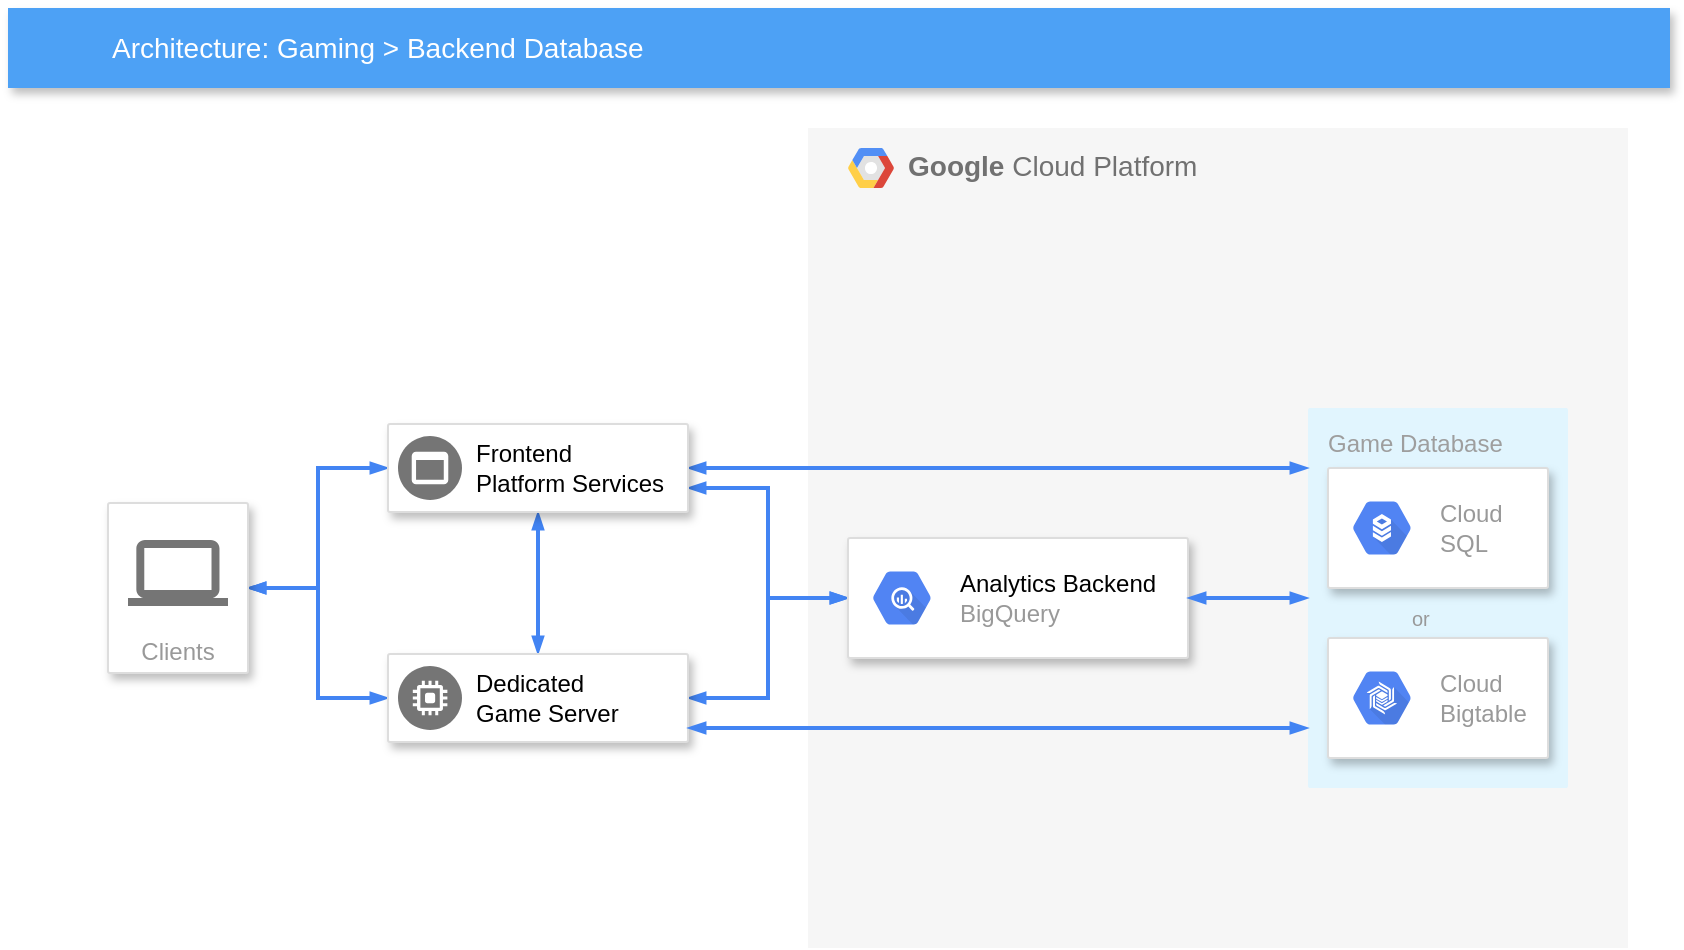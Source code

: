 <mxfile version="14.3.1" type="github" pages="2">
  <diagram id="f106602c-feb2-e66a-4537-3a34d633f6aa" name="Page-1">
    <mxGraphModel dx="1422" dy="786" grid="1" gridSize="10" guides="1" tooltips="1" connect="1" arrows="1" fold="1" page="1" pageScale="1" pageWidth="1169" pageHeight="827" background="#ffffff" math="0" shadow="0">
      <root>
        <mxCell id="0" />
        <mxCell id="1" parent="0" />
        <mxCell id="14" value="&lt;b&gt;Google &lt;/b&gt;Cloud Platform" style="fillColor=#F6F6F6;strokeColor=none;shadow=0;gradientColor=none;fontSize=14;align=left;spacing=10;fontColor=#717171;9E9E9E;verticalAlign=top;spacingTop=-4;fontStyle=0;spacingLeft=40;html=1;" parent="1" vertex="1">
          <mxGeometry x="569" y="100" width="410" height="410" as="geometry" />
        </mxCell>
        <mxCell id="15" value="" style="shape=mxgraph.gcp2.google_cloud_platform;fillColor=#F6F6F6;strokeColor=none;shadow=0;gradientColor=none;" parent="14" vertex="1">
          <mxGeometry width="23" height="20" relative="1" as="geometry">
            <mxPoint x="20" y="10" as="offset" />
          </mxGeometry>
        </mxCell>
        <mxCell id="511" value="Game Database" style="rounded=1;absoluteArcSize=1;arcSize=2;html=1;strokeColor=none;gradientColor=none;shadow=0;dashed=0;strokeColor=none;fontSize=12;fontColor=#9E9E9E;align=left;verticalAlign=top;spacing=10;spacingTop=-4;fillColor=#E1F5FE;" parent="1" vertex="1">
          <mxGeometry x="819" y="240" width="130" height="190" as="geometry" />
        </mxCell>
        <mxCell id="2" value="Architecture: Gaming &amp;gt; Backend Database" style="fillColor=#4DA1F5;strokeColor=none;shadow=1;gradientColor=none;fontSize=14;align=left;spacingLeft=50;fontColor=#ffffff;html=1;" parent="1" vertex="1">
          <mxGeometry x="169" y="40" width="831" height="40" as="geometry" />
        </mxCell>
        <mxCell id="507" style="edgeStyle=orthogonalEdgeStyle;rounded=0;html=1;labelBackgroundColor=none;startArrow=blockThin;startFill=1;endArrow=blockThin;endFill=1;jettySize=auto;orthogonalLoop=1;strokeColor=#4284F3;strokeWidth=2;fontSize=10;fontColor=#999999;align=center;dashed=0;endSize=4;startSize=4;" parent="1" source="495" target="497" edge="1">
          <mxGeometry relative="1" as="geometry" />
        </mxCell>
        <mxCell id="508" style="edgeStyle=orthogonalEdgeStyle;rounded=0;html=1;labelBackgroundColor=none;startArrow=blockThin;startFill=1;endArrow=blockThin;endFill=1;jettySize=auto;orthogonalLoop=1;strokeColor=#4284F3;strokeWidth=2;fontSize=10;fontColor=#999999;align=center;dashed=0;endSize=4;startSize=4;" parent="1" source="495" target="499" edge="1">
          <mxGeometry relative="1" as="geometry" />
        </mxCell>
        <mxCell id="495" value="Clients" style="strokeColor=#dddddd;fillColor=#ffffff;shadow=1;strokeWidth=1;rounded=1;absoluteArcSize=1;arcSize=2;labelPosition=center;verticalLabelPosition=middle;align=center;verticalAlign=bottom;spacingLeft=0;fontColor=#999999;fontSize=12;whiteSpace=wrap;spacingBottom=2;html=1;" parent="1" vertex="1">
          <mxGeometry x="219" y="287.5" width="70" height="85" as="geometry" />
        </mxCell>
        <mxCell id="496" value="" style="dashed=0;connectable=0;html=1;fillColor=#757575;strokeColor=none;shape=mxgraph.gcp2.laptop;part=1;" parent="495" vertex="1">
          <mxGeometry x="0.5" width="50" height="33" relative="1" as="geometry">
            <mxPoint x="-25" y="18.5" as="offset" />
          </mxGeometry>
        </mxCell>
        <mxCell id="509" style="edgeStyle=orthogonalEdgeStyle;rounded=0;html=1;labelBackgroundColor=none;startArrow=blockThin;startFill=1;endArrow=blockThin;endFill=1;jettySize=auto;orthogonalLoop=1;strokeColor=#4284F3;strokeWidth=2;fontSize=10;fontColor=#999999;align=center;dashed=0;endSize=4;startSize=4;" parent="1" source="497" target="499" edge="1">
          <mxGeometry relative="1" as="geometry" />
        </mxCell>
        <mxCell id="510" style="edgeStyle=orthogonalEdgeStyle;rounded=0;html=1;labelBackgroundColor=none;startArrow=blockThin;startFill=1;endArrow=blockThin;endFill=1;jettySize=auto;orthogonalLoop=1;strokeColor=#4284F3;strokeWidth=2;fontSize=10;fontColor=#999999;align=center;dashed=0;endSize=4;startSize=4;" parent="1" source="497" target="511" edge="1">
          <mxGeometry relative="1" as="geometry">
            <mxPoint x="699" y="270" as="targetPoint" />
            <Array as="points">
              <mxPoint x="729" y="270" />
              <mxPoint x="729" y="270" />
            </Array>
          </mxGeometry>
        </mxCell>
        <mxCell id="514" style="edgeStyle=orthogonalEdgeStyle;rounded=0;html=1;labelBackgroundColor=none;startArrow=blockThin;startFill=1;endArrow=blockThin;endFill=1;jettySize=auto;orthogonalLoop=1;strokeColor=#4284F3;strokeWidth=2;fontSize=10;fontColor=#999999;align=center;dashed=0;endSize=4;startSize=4;" parent="1" source="497" target="501" edge="1">
          <mxGeometry relative="1" as="geometry">
            <Array as="points">
              <mxPoint x="549" y="280" />
              <mxPoint x="549" y="335" />
            </Array>
          </mxGeometry>
        </mxCell>
        <mxCell id="497" value="" style="strokeColor=#dddddd;fillColor=#ffffff;shadow=1;strokeWidth=1;rounded=1;absoluteArcSize=1;arcSize=2;fontSize=10;fontColor=#999999;align=left;html=1;" parent="1" vertex="1">
          <mxGeometry x="359" y="248" width="150" height="44" as="geometry" />
        </mxCell>
        <mxCell id="498" value="Frontend&#xa;Platform Services" style="dashed=0;connectable=0;html=1;fillColor=#757575;strokeColor=none;shape=mxgraph.gcp2.frontend_platform_services;part=1;labelPosition=right;verticalLabelPosition=middle;align=left;verticalAlign=middle;spacingLeft=5;fontColor=#000000;fontSize=12;" parent="497" vertex="1">
          <mxGeometry y="0.5" width="32" height="32" relative="1" as="geometry">
            <mxPoint x="5" y="-16" as="offset" />
          </mxGeometry>
        </mxCell>
        <mxCell id="515" style="edgeStyle=orthogonalEdgeStyle;rounded=0;html=1;labelBackgroundColor=none;startArrow=blockThin;startFill=1;endArrow=blockThin;endFill=1;jettySize=auto;orthogonalLoop=1;strokeColor=#4284F3;strokeWidth=2;fontSize=10;fontColor=#999999;align=center;dashed=0;endSize=4;startSize=4;" parent="1" source="499" target="501" edge="1">
          <mxGeometry relative="1" as="geometry" />
        </mxCell>
        <mxCell id="499" value="" style="strokeColor=#dddddd;fillColor=#ffffff;shadow=1;strokeWidth=1;rounded=1;absoluteArcSize=1;arcSize=2;fontSize=10;fontColor=#999999;align=left;html=1;" parent="1" vertex="1">
          <mxGeometry x="359" y="363" width="150" height="44" as="geometry" />
        </mxCell>
        <mxCell id="500" value="Dedicated&#xa;Game Server" style="dashed=0;connectable=0;html=1;fillColor=#757575;strokeColor=none;shape=mxgraph.gcp2.dedicated_game_server;part=1;labelPosition=right;verticalLabelPosition=middle;align=left;verticalAlign=middle;spacingLeft=5;fontColor=#000000;fontSize=12;" parent="499" vertex="1">
          <mxGeometry y="0.5" width="32" height="32" relative="1" as="geometry">
            <mxPoint x="5" y="-16" as="offset" />
          </mxGeometry>
        </mxCell>
        <mxCell id="501" value="" style="strokeColor=#dddddd;fillColor=#ffffff;shadow=1;strokeWidth=1;rounded=1;absoluteArcSize=1;arcSize=2;fontSize=10;fontColor=#999999;align=left;html=1;" parent="1" vertex="1">
          <mxGeometry x="589" y="305" width="170" height="60" as="geometry" />
        </mxCell>
        <mxCell id="502" value="&lt;font color=&quot;#000000&quot;&gt;Analytics Backend&lt;/font&gt;&lt;br&gt;BigQuery" style="dashed=0;connectable=0;html=1;fillColor=#5184F3;strokeColor=none;shape=mxgraph.gcp2.hexIcon;prIcon=bigquery;part=1;labelPosition=right;verticalLabelPosition=middle;align=left;verticalAlign=middle;spacingLeft=5;fontColor=#999999;fontSize=12;" parent="501" vertex="1">
          <mxGeometry y="0.5" width="44" height="39" relative="1" as="geometry">
            <mxPoint x="5" y="-19.5" as="offset" />
          </mxGeometry>
        </mxCell>
        <mxCell id="503" value="" style="strokeColor=#dddddd;fillColor=#ffffff;shadow=1;strokeWidth=1;rounded=1;absoluteArcSize=1;arcSize=2;fontSize=10;fontColor=#999999;align=left;html=1;" parent="1" vertex="1">
          <mxGeometry x="829" y="270" width="110" height="60" as="geometry" />
        </mxCell>
        <mxCell id="504" value="Cloud&#xa;SQL" style="dashed=0;connectable=0;html=1;fillColor=#5184F3;strokeColor=none;shape=mxgraph.gcp2.hexIcon;prIcon=cloud_sql;part=1;labelPosition=right;verticalLabelPosition=middle;align=left;verticalAlign=middle;spacingLeft=5;fontColor=#999999;fontSize=12;" parent="503" vertex="1">
          <mxGeometry y="0.5" width="44" height="39" relative="1" as="geometry">
            <mxPoint x="5" y="-19.5" as="offset" />
          </mxGeometry>
        </mxCell>
        <mxCell id="505" value="" style="strokeColor=#dddddd;fillColor=#ffffff;shadow=1;strokeWidth=1;rounded=1;absoluteArcSize=1;arcSize=2;fontSize=10;fontColor=#999999;align=left;html=1;" parent="1" vertex="1">
          <mxGeometry x="829" y="355" width="110" height="60" as="geometry" />
        </mxCell>
        <mxCell id="506" value="Cloud&#xa;Bigtable" style="dashed=0;connectable=0;html=1;fillColor=#5184F3;strokeColor=none;shape=mxgraph.gcp2.hexIcon;prIcon=cloud_bigtable;part=1;labelPosition=right;verticalLabelPosition=middle;align=left;verticalAlign=middle;spacingLeft=5;fontColor=#999999;fontSize=12;" parent="505" vertex="1">
          <mxGeometry y="0.5" width="44" height="39" relative="1" as="geometry">
            <mxPoint x="5" y="-19.5" as="offset" />
          </mxGeometry>
        </mxCell>
        <mxCell id="512" style="edgeStyle=orthogonalEdgeStyle;rounded=0;html=1;labelBackgroundColor=none;startArrow=blockThin;startFill=1;endArrow=blockThin;endFill=1;jettySize=auto;orthogonalLoop=1;strokeColor=#4284F3;strokeWidth=2;fontSize=10;fontColor=#999999;align=center;dashed=0;endSize=4;startSize=4;" parent="1" source="511" target="501" edge="1">
          <mxGeometry relative="1" as="geometry" />
        </mxCell>
        <mxCell id="513" style="edgeStyle=orthogonalEdgeStyle;rounded=0;html=1;labelBackgroundColor=none;startArrow=blockThin;startFill=1;endArrow=blockThin;endFill=1;jettySize=auto;orthogonalLoop=1;strokeColor=#4284F3;strokeWidth=2;fontSize=10;fontColor=#999999;align=center;dashed=0;endSize=4;startSize=4;" parent="1" source="511" target="499" edge="1">
          <mxGeometry relative="1" as="geometry">
            <Array as="points">
              <mxPoint x="629" y="400" />
              <mxPoint x="629" y="400" />
            </Array>
          </mxGeometry>
        </mxCell>
        <mxCell id="516" value="or" style="text;html=1;resizable=0;points=[];autosize=1;align=left;verticalAlign=top;spacingTop=-4;fontSize=10;fontColor=#999999;" parent="1" vertex="1">
          <mxGeometry x="869" y="337" width="20" height="10" as="geometry" />
        </mxCell>
      </root>
    </mxGraphModel>
  </diagram>
  <diagram id="vyVSgMGvFt1MVXz2pwbB" name="Page-2">
    <mxGraphModel dx="1422" dy="786" grid="1" gridSize="10" guides="1" tooltips="1" connect="1" arrows="1" fold="1" page="1" pageScale="1" pageWidth="850" pageHeight="1100" math="0" shadow="0">
      <root>
        <mxCell id="CldPRtOqXNvqYxomUDuc-0" />
        <mxCell id="CldPRtOqXNvqYxomUDuc-1" parent="CldPRtOqXNvqYxomUDuc-0" />
        <mxCell id="CldPRtOqXNvqYxomUDuc-82" value="" style="rounded=1;whiteSpace=wrap;html=1;fillColor=#CCFFFF;" vertex="1" parent="CldPRtOqXNvqYxomUDuc-1">
          <mxGeometry x="660" y="140" width="170" height="480" as="geometry" />
        </mxCell>
        <mxCell id="CldPRtOqXNvqYxomUDuc-81" value="" style="rounded=1;whiteSpace=wrap;html=1;fillColor=#FFFFCC;" vertex="1" parent="CldPRtOqXNvqYxomUDuc-1">
          <mxGeometry x="370" y="140" width="270" height="480" as="geometry" />
        </mxCell>
        <mxCell id="CldPRtOqXNvqYxomUDuc-80" value="" style="rounded=1;whiteSpace=wrap;html=1;fillColor=#FFCCCC;" vertex="1" parent="CldPRtOqXNvqYxomUDuc-1">
          <mxGeometry x="10" y="140" width="340" height="480" as="geometry" />
        </mxCell>
        <mxCell id="CldPRtOqXNvqYxomUDuc-59" style="edgeStyle=none;rounded=0;orthogonalLoop=1;jettySize=auto;html=1;exitX=0.5;exitY=1;exitDx=0;exitDy=0;entryX=0.5;entryY=0.16;entryDx=0;entryDy=0;entryPerimeter=0;" edge="1" parent="CldPRtOqXNvqYxomUDuc-1" source="CldPRtOqXNvqYxomUDuc-26" target="CldPRtOqXNvqYxomUDuc-41">
          <mxGeometry relative="1" as="geometry">
            <mxPoint x="315" y="245.5" as="sourcePoint" />
          </mxGeometry>
        </mxCell>
        <mxCell id="CldPRtOqXNvqYxomUDuc-76" style="edgeStyle=none;rounded=0;orthogonalLoop=1;jettySize=auto;html=1;exitX=0.5;exitY=1;exitDx=0;exitDy=0;entryX=0.5;entryY=0.16;entryDx=0;entryDy=0;entryPerimeter=0;" edge="1" parent="CldPRtOqXNvqYxomUDuc-1" source="CldPRtOqXNvqYxomUDuc-26" target="CldPRtOqXNvqYxomUDuc-56">
          <mxGeometry relative="1" as="geometry">
            <mxPoint x="302.57" y="246.7" as="sourcePoint" />
          </mxGeometry>
        </mxCell>
        <mxCell id="CldPRtOqXNvqYxomUDuc-26" value="ArgoCD" style="shape=image;verticalLabelPosition=bottom;verticalAlign=top;imageAspect=0;image=https://encrypted-tbn0.gstatic.com/images?q=tbn:ANd9GcR3a6aiPQTJYZEojrWlDTWa2Y_LKHRuuL1jIA&amp;usqp=CAU" vertex="1" parent="CldPRtOqXNvqYxomUDuc-1">
          <mxGeometry x="210" y="180" width="100" height="65.5" as="geometry" />
        </mxCell>
        <mxCell id="CldPRtOqXNvqYxomUDuc-70" style="edgeStyle=none;rounded=0;orthogonalLoop=1;jettySize=auto;html=1;exitX=0.5;exitY=1;exitDx=0;exitDy=0;entryX=0.5;entryY=0.16;entryDx=0;entryDy=0;entryPerimeter=0;" edge="1" parent="CldPRtOqXNvqYxomUDuc-1" source="CldPRtOqXNvqYxomUDuc-37" target="CldPRtOqXNvqYxomUDuc-51">
          <mxGeometry relative="1" as="geometry" />
        </mxCell>
        <mxCell id="CldPRtOqXNvqYxomUDuc-71" style="edgeStyle=none;rounded=0;orthogonalLoop=1;jettySize=auto;html=1;exitX=0.5;exitY=1;exitDx=0;exitDy=0;entryX=0.5;entryY=0.16;entryDx=0;entryDy=0;entryPerimeter=0;" edge="1" parent="CldPRtOqXNvqYxomUDuc-1" source="CldPRtOqXNvqYxomUDuc-37" target="CldPRtOqXNvqYxomUDuc-38">
          <mxGeometry relative="1" as="geometry" />
        </mxCell>
        <mxCell id="CldPRtOqXNvqYxomUDuc-37" value="" style="shape=image;verticalLabelPosition=bottom;verticalAlign=top;imageAspect=0;image=https://upload.wikimedia.org/wikipedia/en/2/21/Kubeflow-logo.png" vertex="1" parent="CldPRtOqXNvqYxomUDuc-1">
          <mxGeometry x="720" y="175.5" width="70" height="69" as="geometry" />
        </mxCell>
        <mxCell id="CldPRtOqXNvqYxomUDuc-38" value="AI Platform" style="html=1;fillColor=#5184F3;strokeColor=none;verticalAlign=top;labelPosition=center;verticalLabelPosition=bottom;align=center;spacingTop=-6;fontSize=11;fontStyle=1;shape=mxgraph.gcp2.hexIcon;prIcon=cloud_machine_learning" vertex="1" parent="CldPRtOqXNvqYxomUDuc-1">
          <mxGeometry x="750" y="290.75" width="66" height="58.5" as="geometry" />
        </mxCell>
        <mxCell id="CldPRtOqXNvqYxomUDuc-77" style="edgeStyle=none;rounded=0;orthogonalLoop=1;jettySize=auto;html=1;exitX=0.5;exitY=0.84;exitDx=0;exitDy=0;exitPerimeter=0;entryX=0.5;entryY=0.16;entryDx=0;entryDy=0;entryPerimeter=0;" edge="1" parent="CldPRtOqXNvqYxomUDuc-1" source="CldPRtOqXNvqYxomUDuc-40" target="CldPRtOqXNvqYxomUDuc-54">
          <mxGeometry relative="1" as="geometry" />
        </mxCell>
        <mxCell id="CldPRtOqXNvqYxomUDuc-40" value="Cloud Run" style="html=1;fillColor=#5184F3;strokeColor=none;verticalAlign=top;labelPosition=center;verticalLabelPosition=bottom;align=center;spacingTop=-6;fontSize=11;fontStyle=1;shape=mxgraph.gcp2.hexIcon;prIcon=cloud_run" vertex="1" parent="CldPRtOqXNvqYxomUDuc-1">
          <mxGeometry x="150" y="411" width="66" height="58.5" as="geometry" />
        </mxCell>
        <mxCell id="CldPRtOqXNvqYxomUDuc-41" value="Kubernetes&#xa;Engine" style="html=1;fillColor=#5184F3;strokeColor=none;verticalAlign=top;labelPosition=center;verticalLabelPosition=bottom;align=center;spacingTop=-6;fontSize=11;fontStyle=1;shape=mxgraph.gcp2.hexIcon;prIcon=container_engine" vertex="1" parent="CldPRtOqXNvqYxomUDuc-1">
          <mxGeometry x="280" y="290.75" width="66" height="58.5" as="geometry" />
        </mxCell>
        <mxCell id="CldPRtOqXNvqYxomUDuc-79" style="edgeStyle=none;rounded=0;orthogonalLoop=1;jettySize=auto;html=1;exitX=0.5;exitY=0.84;exitDx=0;exitDy=0;exitPerimeter=0;" edge="1" parent="CldPRtOqXNvqYxomUDuc-1" source="CldPRtOqXNvqYxomUDuc-42">
          <mxGeometry relative="1" as="geometry">
            <mxPoint x="180" y="540" as="targetPoint" />
          </mxGeometry>
        </mxCell>
        <mxCell id="CldPRtOqXNvqYxomUDuc-42" value="Cloud&#xa;Functions" style="html=1;fillColor=#5184F3;strokeColor=none;verticalAlign=top;labelPosition=center;verticalLabelPosition=bottom;align=center;spacingTop=-6;fontSize=11;fontStyle=1;shape=mxgraph.gcp2.hexIcon;prIcon=cloud_functions" vertex="1" parent="CldPRtOqXNvqYxomUDuc-1">
          <mxGeometry x="206" y="411" width="66" height="58.5" as="geometry" />
        </mxCell>
        <mxCell id="CldPRtOqXNvqYxomUDuc-78" style="edgeStyle=none;rounded=0;orthogonalLoop=1;jettySize=auto;html=1;exitX=0.5;exitY=0.84;exitDx=0;exitDy=0;exitPerimeter=0;entryX=0.5;entryY=0.16;entryDx=0;entryDy=0;entryPerimeter=0;" edge="1" parent="CldPRtOqXNvqYxomUDuc-1" source="CldPRtOqXNvqYxomUDuc-43" target="CldPRtOqXNvqYxomUDuc-54">
          <mxGeometry relative="1" as="geometry" />
        </mxCell>
        <mxCell id="CldPRtOqXNvqYxomUDuc-43" value="App&#xa;Engine" style="html=1;fillColor=#5184F3;strokeColor=none;verticalAlign=top;labelPosition=center;verticalLabelPosition=bottom;align=center;spacingTop=-6;fontSize=11;fontStyle=1;shape=mxgraph.gcp2.hexIcon;prIcon=app_engine" vertex="1" parent="CldPRtOqXNvqYxomUDuc-1">
          <mxGeometry x="84" y="411" width="66" height="58.5" as="geometry" />
        </mxCell>
        <mxCell id="CldPRtOqXNvqYxomUDuc-65" style="edgeStyle=none;rounded=0;orthogonalLoop=1;jettySize=auto;html=1;exitX=0.5;exitY=0.84;exitDx=0;exitDy=0;exitPerimeter=0;entryX=0.5;entryY=0.16;entryDx=0;entryDy=0;entryPerimeter=0;" edge="1" parent="CldPRtOqXNvqYxomUDuc-1" source="CldPRtOqXNvqYxomUDuc-44" target="CldPRtOqXNvqYxomUDuc-53">
          <mxGeometry relative="1" as="geometry" />
        </mxCell>
        <mxCell id="CldPRtOqXNvqYxomUDuc-44" value="BigQuery" style="html=1;fillColor=#5184F3;strokeColor=none;verticalAlign=top;labelPosition=center;verticalLabelPosition=bottom;align=center;spacingTop=-6;fontSize=11;fontStyle=1;shape=mxgraph.gcp2.hexIcon;prIcon=bigquery" vertex="1" parent="CldPRtOqXNvqYxomUDuc-1">
          <mxGeometry x="399" y="170" width="66" height="58.5" as="geometry" />
        </mxCell>
        <mxCell id="CldPRtOqXNvqYxomUDuc-45" value="Cloud&#xa;Dataproc" style="html=1;fillColor=#5184F3;strokeColor=none;verticalAlign=top;labelPosition=center;verticalLabelPosition=bottom;align=center;spacingTop=-6;fontSize=11;fontStyle=1;shape=mxgraph.gcp2.hexIcon;prIcon=cloud_dataproc" vertex="1" parent="CldPRtOqXNvqYxomUDuc-1">
          <mxGeometry x="560" y="294.75" width="66" height="58.5" as="geometry" />
        </mxCell>
        <mxCell id="CldPRtOqXNvqYxomUDuc-67" style="edgeStyle=none;rounded=0;orthogonalLoop=1;jettySize=auto;html=1;exitX=0.5;exitY=0.84;exitDx=0;exitDy=0;exitPerimeter=0;entryX=0.5;entryY=0.16;entryDx=0;entryDy=0;entryPerimeter=0;" edge="1" parent="CldPRtOqXNvqYxomUDuc-1" source="CldPRtOqXNvqYxomUDuc-46" target="CldPRtOqXNvqYxomUDuc-50">
          <mxGeometry relative="1" as="geometry" />
        </mxCell>
        <mxCell id="CldPRtOqXNvqYxomUDuc-46" value="Cloud&#xa;Dataflow" style="html=1;fillColor=#5184F3;strokeColor=none;verticalAlign=top;labelPosition=center;verticalLabelPosition=bottom;align=center;spacingTop=-6;fontSize=11;fontStyle=1;shape=mxgraph.gcp2.hexIcon;prIcon=cloud_dataflow" vertex="1" parent="CldPRtOqXNvqYxomUDuc-1">
          <mxGeometry x="480" y="171.5" width="66" height="58.5" as="geometry" />
        </mxCell>
        <mxCell id="CldPRtOqXNvqYxomUDuc-47" value="Cloud Data Catalog" style="html=1;fillColor=#5184F3;strokeColor=none;verticalAlign=top;labelPosition=center;verticalLabelPosition=bottom;align=center;spacingTop=-6;fontSize=11;fontStyle=1;shape=mxgraph.gcp2.hexIcon;prIcon=cloud_data_catalog" vertex="1" parent="CldPRtOqXNvqYxomUDuc-1">
          <mxGeometry x="399" y="411" width="66" height="58.5" as="geometry" />
        </mxCell>
        <mxCell id="CldPRtOqXNvqYxomUDuc-68" style="edgeStyle=none;rounded=0;orthogonalLoop=1;jettySize=auto;html=1;exitX=0.5;exitY=0.84;exitDx=0;exitDy=0;exitPerimeter=0;entryX=0.5;entryY=0.16;entryDx=0;entryDy=0;entryPerimeter=0;" edge="1" parent="CldPRtOqXNvqYxomUDuc-1" source="CldPRtOqXNvqYxomUDuc-48" target="CldPRtOqXNvqYxomUDuc-45">
          <mxGeometry relative="1" as="geometry" />
        </mxCell>
        <mxCell id="CldPRtOqXNvqYxomUDuc-48" value="Cloud Data&#xa;Fusion" style="html=1;fillColor=#5184F3;strokeColor=none;verticalAlign=top;labelPosition=center;verticalLabelPosition=bottom;align=center;spacingTop=-6;fontSize=11;fontStyle=1;shape=mxgraph.gcp2.hexIcon;prIcon=cloud_data_fusion" vertex="1" parent="CldPRtOqXNvqYxomUDuc-1">
          <mxGeometry x="560" y="175.5" width="66" height="58.5" as="geometry" />
        </mxCell>
        <mxCell id="CldPRtOqXNvqYxomUDuc-60" style="edgeStyle=none;rounded=0;orthogonalLoop=1;jettySize=auto;html=1;exitX=0.34;exitY=0.83;exitDx=0;exitDy=0;exitPerimeter=0;entryX=0.5;entryY=0;entryDx=0;entryDy=0;" edge="1" parent="CldPRtOqXNvqYxomUDuc-1" source="CldPRtOqXNvqYxomUDuc-49" target="CldPRtOqXNvqYxomUDuc-26">
          <mxGeometry relative="1" as="geometry" />
        </mxCell>
        <mxCell id="CldPRtOqXNvqYxomUDuc-61" style="edgeStyle=none;rounded=0;orthogonalLoop=1;jettySize=auto;html=1;exitX=0.34;exitY=0.83;exitDx=0;exitDy=0;exitPerimeter=0;entryX=0.5;entryY=0.16;entryDx=0;entryDy=0;entryPerimeter=0;" edge="1" parent="CldPRtOqXNvqYxomUDuc-1" source="CldPRtOqXNvqYxomUDuc-49" target="CldPRtOqXNvqYxomUDuc-57">
          <mxGeometry relative="1" as="geometry" />
        </mxCell>
        <mxCell id="CldPRtOqXNvqYxomUDuc-62" style="edgeStyle=none;rounded=0;orthogonalLoop=1;jettySize=auto;html=1;exitX=0.66;exitY=0.83;exitDx=0;exitDy=0;exitPerimeter=0;entryX=0.5;entryY=0.16;entryDx=0;entryDy=0;entryPerimeter=0;" edge="1" parent="CldPRtOqXNvqYxomUDuc-1" source="CldPRtOqXNvqYxomUDuc-49" target="CldPRtOqXNvqYxomUDuc-44">
          <mxGeometry relative="1" as="geometry" />
        </mxCell>
        <mxCell id="CldPRtOqXNvqYxomUDuc-63" style="edgeStyle=none;rounded=0;orthogonalLoop=1;jettySize=auto;html=1;exitX=0.66;exitY=0.83;exitDx=0;exitDy=0;exitPerimeter=0;entryX=0.5;entryY=0.16;entryDx=0;entryDy=0;entryPerimeter=0;" edge="1" parent="CldPRtOqXNvqYxomUDuc-1" source="CldPRtOqXNvqYxomUDuc-49" target="CldPRtOqXNvqYxomUDuc-46">
          <mxGeometry relative="1" as="geometry" />
        </mxCell>
        <mxCell id="CldPRtOqXNvqYxomUDuc-64" style="edgeStyle=none;rounded=0;orthogonalLoop=1;jettySize=auto;html=1;exitX=0.66;exitY=0.83;exitDx=0;exitDy=0;exitPerimeter=0;entryX=0.5;entryY=0.16;entryDx=0;entryDy=0;entryPerimeter=0;" edge="1" parent="CldPRtOqXNvqYxomUDuc-1" source="CldPRtOqXNvqYxomUDuc-49" target="CldPRtOqXNvqYxomUDuc-48">
          <mxGeometry relative="1" as="geometry" />
        </mxCell>
        <mxCell id="CldPRtOqXNvqYxomUDuc-49" value="Cloud&#xa;Composer" style="html=1;fillColor=#5184F3;strokeColor=none;verticalAlign=top;labelPosition=center;verticalLabelPosition=bottom;align=center;spacingTop=-6;fontSize=11;fontStyle=1;fontColor=#999999;shape=mxgraph.gcp2.hexIcon;prIcon=cloud_composer" vertex="1" parent="CldPRtOqXNvqYxomUDuc-1">
          <mxGeometry x="317" y="10" width="66" height="58.5" as="geometry" />
        </mxCell>
        <mxCell id="CldPRtOqXNvqYxomUDuc-50" value="Cloud&#xa;Pub/Sub" style="html=1;fillColor=#5184F3;strokeColor=none;verticalAlign=top;labelPosition=center;verticalLabelPosition=bottom;align=center;spacingTop=-6;fontSize=11;fontStyle=1;shape=mxgraph.gcp2.hexIcon;prIcon=cloud_pubsub" vertex="1" parent="CldPRtOqXNvqYxomUDuc-1">
          <mxGeometry x="480" y="290.75" width="66" height="58.5" as="geometry" />
        </mxCell>
        <mxCell id="CldPRtOqXNvqYxomUDuc-51" value="Kubernetes&#xa;Engine" style="html=1;fillColor=#5184F3;strokeColor=none;verticalAlign=top;labelPosition=center;verticalLabelPosition=bottom;align=center;spacingTop=-6;fontSize=11;fontStyle=1;shape=mxgraph.gcp2.hexIcon;prIcon=container_engine" vertex="1" parent="CldPRtOqXNvqYxomUDuc-1">
          <mxGeometry x="670" y="290.75" width="66" height="58.5" as="geometry" />
        </mxCell>
        <mxCell id="CldPRtOqXNvqYxomUDuc-66" style="edgeStyle=none;rounded=0;orthogonalLoop=1;jettySize=auto;html=1;exitX=0.5;exitY=0.84;exitDx=0;exitDy=0;exitPerimeter=0;entryX=0.5;entryY=0.16;entryDx=0;entryDy=0;entryPerimeter=0;" edge="1" parent="CldPRtOqXNvqYxomUDuc-1" source="CldPRtOqXNvqYxomUDuc-53" target="CldPRtOqXNvqYxomUDuc-47">
          <mxGeometry relative="1" as="geometry" />
        </mxCell>
        <mxCell id="CldPRtOqXNvqYxomUDuc-53" value="Cloud&#xa;Storage" style="html=1;fillColor=#5184F3;strokeColor=none;verticalAlign=top;labelPosition=center;verticalLabelPosition=bottom;align=center;spacingTop=-6;fontSize=11;fontStyle=1;shape=mxgraph.gcp2.hexIcon;prIcon=cloud_storage" vertex="1" parent="CldPRtOqXNvqYxomUDuc-1">
          <mxGeometry x="399" y="290.75" width="66" height="58.5" as="geometry" />
        </mxCell>
        <mxCell id="CldPRtOqXNvqYxomUDuc-54" value="Cloud&#xa;Filestore" style="html=1;fillColor=#5184F3;strokeColor=none;verticalAlign=top;labelPosition=center;verticalLabelPosition=bottom;align=center;spacingTop=-6;fontSize=11;fontStyle=1;shape=mxgraph.gcp2.hexIcon;prIcon=cloud_filestore" vertex="1" parent="CldPRtOqXNvqYxomUDuc-1">
          <mxGeometry x="150" y="530" width="66" height="58.5" as="geometry" />
        </mxCell>
        <mxCell id="CldPRtOqXNvqYxomUDuc-72" style="edgeStyle=none;rounded=0;orthogonalLoop=1;jettySize=auto;html=1;exitX=0.5;exitY=0.84;exitDx=0;exitDy=0;exitPerimeter=0;entryX=0.5;entryY=0.16;entryDx=0;entryDy=0;entryPerimeter=0;" edge="1" parent="CldPRtOqXNvqYxomUDuc-1" source="CldPRtOqXNvqYxomUDuc-55" target="CldPRtOqXNvqYxomUDuc-43">
          <mxGeometry relative="1" as="geometry" />
        </mxCell>
        <mxCell id="CldPRtOqXNvqYxomUDuc-73" style="edgeStyle=none;rounded=0;orthogonalLoop=1;jettySize=auto;html=1;exitX=0.5;exitY=0.84;exitDx=0;exitDy=0;exitPerimeter=0;entryX=0.47;entryY=0.305;entryDx=0;entryDy=0;entryPerimeter=0;" edge="1" parent="CldPRtOqXNvqYxomUDuc-1" source="CldPRtOqXNvqYxomUDuc-55" target="CldPRtOqXNvqYxomUDuc-40">
          <mxGeometry relative="1" as="geometry" />
        </mxCell>
        <mxCell id="CldPRtOqXNvqYxomUDuc-74" style="edgeStyle=none;rounded=0;orthogonalLoop=1;jettySize=auto;html=1;exitX=0.5;exitY=0.84;exitDx=0;exitDy=0;exitPerimeter=0;entryX=0.5;entryY=0.16;entryDx=0;entryDy=0;entryPerimeter=0;" edge="1" parent="CldPRtOqXNvqYxomUDuc-1" source="CldPRtOqXNvqYxomUDuc-55" target="CldPRtOqXNvqYxomUDuc-42">
          <mxGeometry relative="1" as="geometry" />
        </mxCell>
        <mxCell id="CldPRtOqXNvqYxomUDuc-55" value="Cloud SDK" style="html=1;fillColor=#5184F3;strokeColor=none;verticalAlign=top;labelPosition=center;verticalLabelPosition=bottom;align=center;spacingTop=-6;fontSize=11;fontStyle=1;shape=mxgraph.gcp2.hexIcon;prIcon=placeholder" vertex="1" parent="CldPRtOqXNvqYxomUDuc-1">
          <mxGeometry x="150" y="290.75" width="66" height="58.5" as="geometry" />
        </mxCell>
        <mxCell id="CldPRtOqXNvqYxomUDuc-56" value="Container&#xa;Registry" style="html=1;fillColor=#5184F3;strokeColor=none;verticalAlign=top;labelPosition=center;verticalLabelPosition=bottom;align=center;spacingTop=-6;fontSize=11;fontStyle=1;shape=mxgraph.gcp2.hexIcon;prIcon=container_registry" vertex="1" parent="CldPRtOqXNvqYxomUDuc-1">
          <mxGeometry x="30" y="290.75" width="66" height="58.5" as="geometry" />
        </mxCell>
        <mxCell id="CldPRtOqXNvqYxomUDuc-58" style="edgeStyle=none;rounded=0;orthogonalLoop=1;jettySize=auto;html=1;exitX=0.5;exitY=0.84;exitDx=0;exitDy=0;exitPerimeter=0;entryX=0.5;entryY=0.16;entryDx=0;entryDy=0;entryPerimeter=0;" edge="1" parent="CldPRtOqXNvqYxomUDuc-1" source="CldPRtOqXNvqYxomUDuc-57" target="CldPRtOqXNvqYxomUDuc-55">
          <mxGeometry relative="1" as="geometry" />
        </mxCell>
        <mxCell id="CldPRtOqXNvqYxomUDuc-75" style="edgeStyle=none;rounded=0;orthogonalLoop=1;jettySize=auto;html=1;exitX=0.34;exitY=0.83;exitDx=0;exitDy=0;exitPerimeter=0;entryX=0.5;entryY=0.16;entryDx=0;entryDy=0;entryPerimeter=0;" edge="1" parent="CldPRtOqXNvqYxomUDuc-1" source="CldPRtOqXNvqYxomUDuc-57" target="CldPRtOqXNvqYxomUDuc-56">
          <mxGeometry relative="1" as="geometry" />
        </mxCell>
        <mxCell id="CldPRtOqXNvqYxomUDuc-57" value="Cloud Build" style="html=1;fillColor=#5184F3;strokeColor=none;verticalAlign=top;labelPosition=center;verticalLabelPosition=bottom;align=center;spacingTop=-6;fontSize=11;fontStyle=1;shape=mxgraph.gcp2.hexIcon;prIcon=container_builder" vertex="1" parent="CldPRtOqXNvqYxomUDuc-1">
          <mxGeometry x="90" y="170" width="66" height="58.5" as="geometry" />
        </mxCell>
        <mxCell id="CldPRtOqXNvqYxomUDuc-83" style="edgeStyle=none;rounded=0;orthogonalLoop=1;jettySize=auto;html=1;exitX=0.75;exitY=0.67;exitDx=0;exitDy=0;exitPerimeter=0;entryX=0.5;entryY=0;entryDx=0;entryDy=0;" edge="1" parent="CldPRtOqXNvqYxomUDuc-1" source="CldPRtOqXNvqYxomUDuc-49" target="CldPRtOqXNvqYxomUDuc-82">
          <mxGeometry relative="1" as="geometry">
            <mxPoint x="366.5" y="49.195" as="sourcePoint" />
            <mxPoint x="755" y="175.5" as="targetPoint" />
          </mxGeometry>
        </mxCell>
        <mxCell id="CldPRtOqXNvqYxomUDuc-84" value="GitOps" style="fillColor=#4DA1F5;strokeColor=none;shadow=1;gradientColor=none;fontSize=14;align=center;spacingLeft=0;fontColor=#ffffff;spacing=0;" vertex="1" parent="CldPRtOqXNvqYxomUDuc-1">
          <mxGeometry x="68" y="130" width="230" height="30" as="geometry" />
        </mxCell>
        <mxCell id="CldPRtOqXNvqYxomUDuc-85" value="MLOps" style="fillColor=#4DA1F5;strokeColor=none;shadow=1;gradientColor=none;fontSize=14;align=center;spacingLeft=0;fontColor=#ffffff;spacing=0;" vertex="1" parent="CldPRtOqXNvqYxomUDuc-1">
          <mxGeometry x="655" y="130" width="180" height="30" as="geometry" />
        </mxCell>
        <mxCell id="CldPRtOqXNvqYxomUDuc-86" value="DataOps" style="fillColor=#4DA1F5;strokeColor=none;shadow=1;gradientColor=none;fontSize=14;align=center;spacingLeft=0;fontColor=#ffffff;spacing=0;" vertex="1" parent="CldPRtOqXNvqYxomUDuc-1">
          <mxGeometry x="400" y="130" width="230" height="30" as="geometry" />
        </mxCell>
      </root>
    </mxGraphModel>
  </diagram>
</mxfile>
